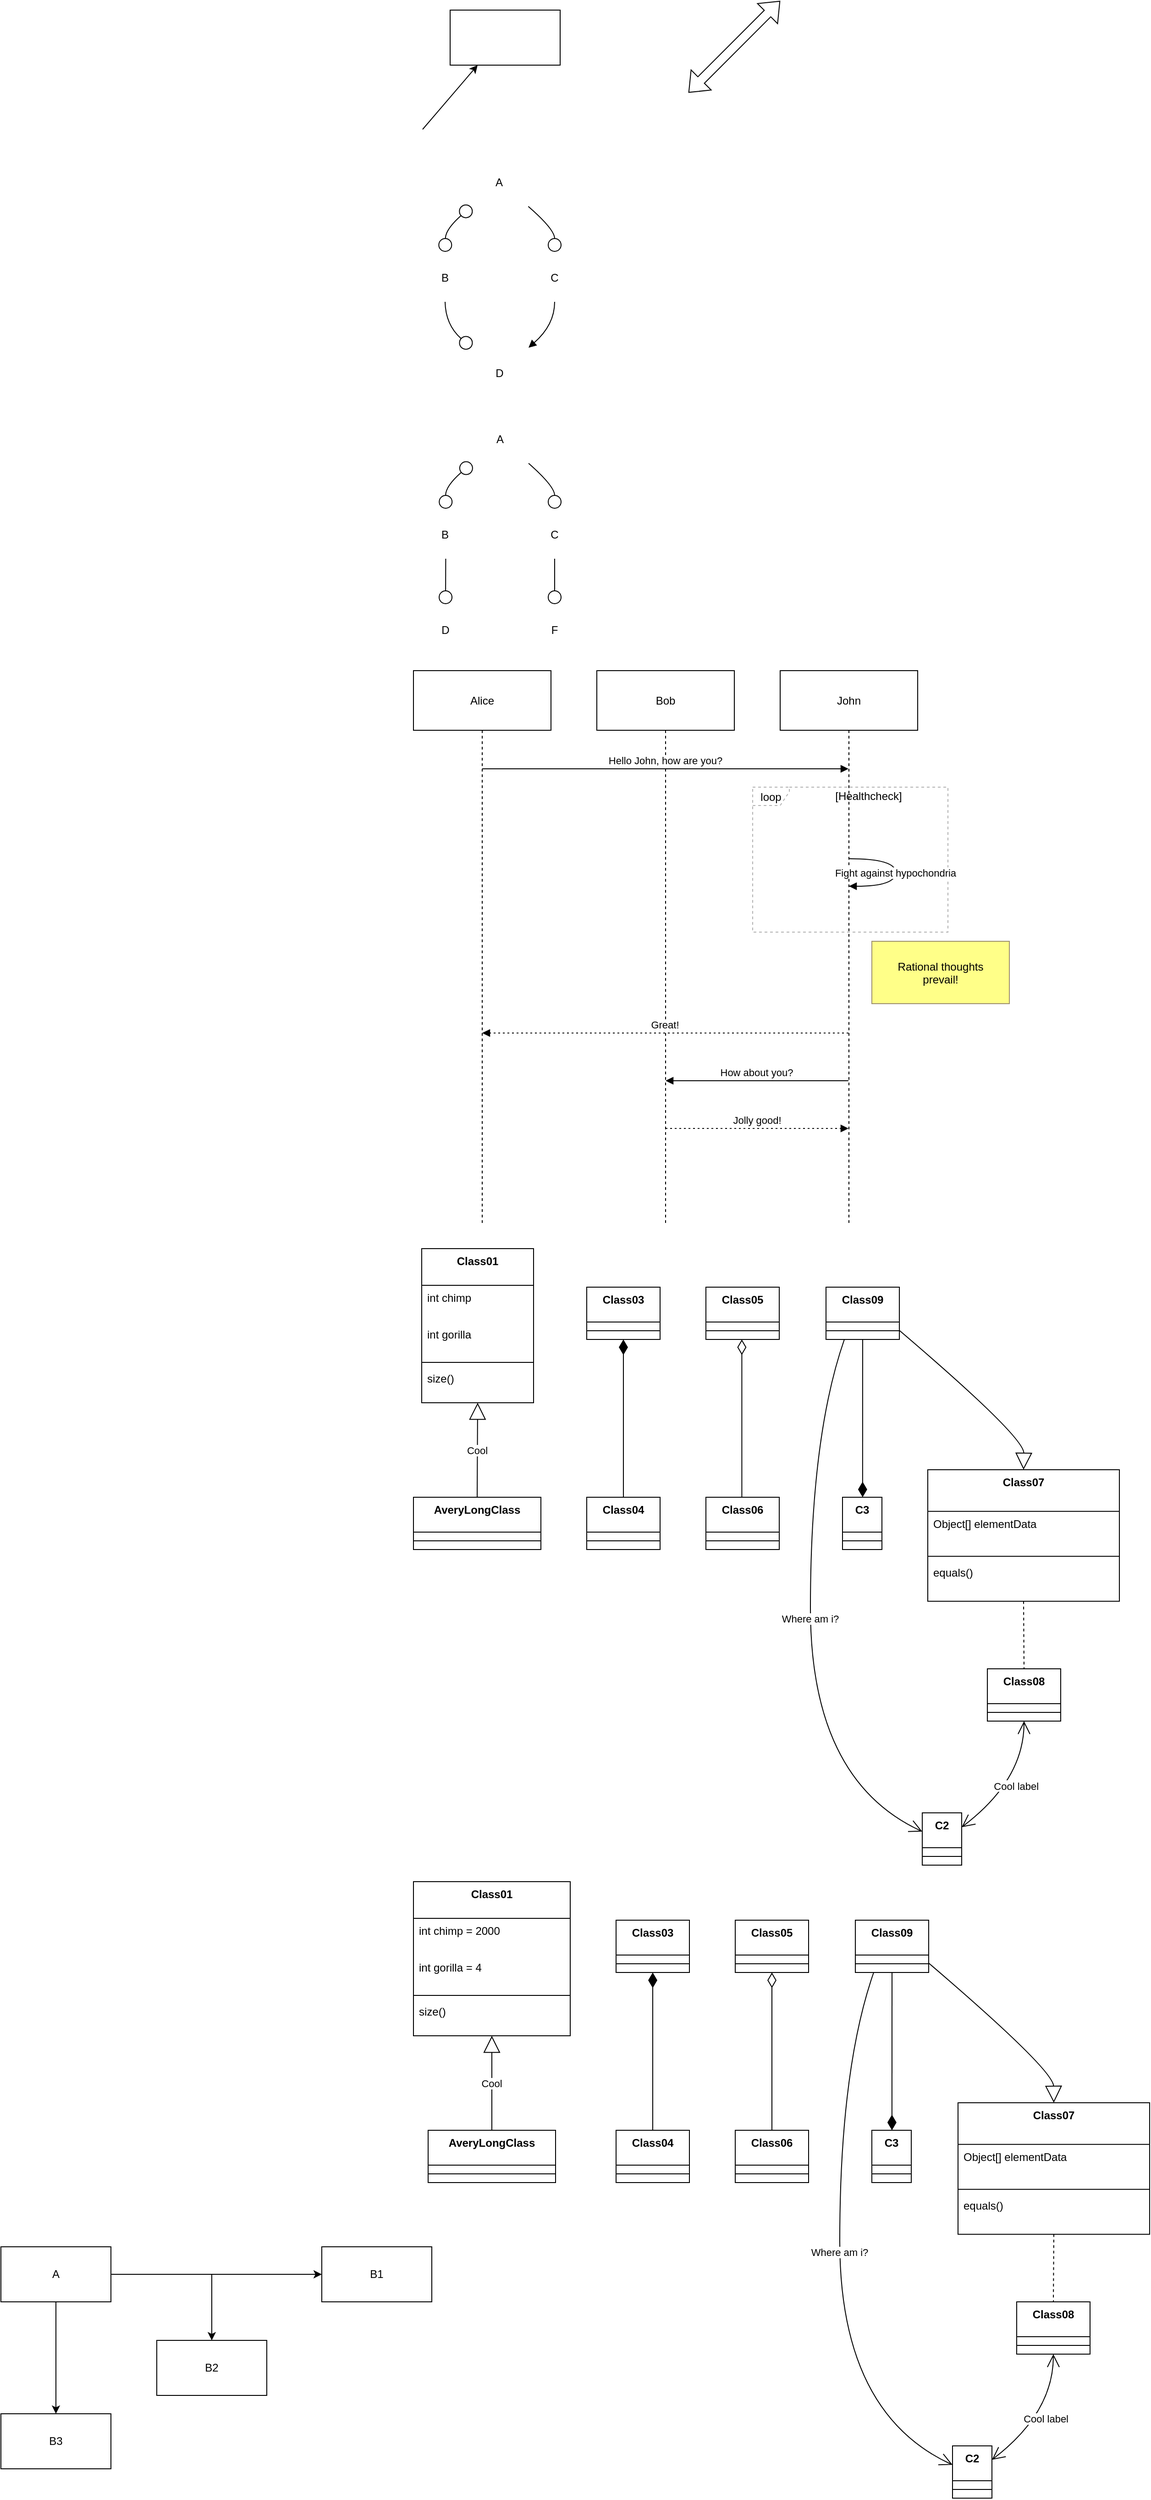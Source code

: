 <mxfile version="26.0.4">
  <diagram name="第 1 页" id="dHY5b7Ty0yDGmUUuFf5q">
    <mxGraphModel dx="4987" dy="868" grid="1" gridSize="10" guides="1" tooltips="1" connect="1" arrows="1" fold="1" page="1" pageScale="1" pageWidth="3300" pageHeight="4681" math="0" shadow="0">
      <root>
        <mxCell id="0" />
        <mxCell id="1" parent="0" />
        <mxCell id="WLTc_UQD7VtsALYuPV9x-1" value="" style="rounded=0;whiteSpace=wrap;html=1;" parent="1" vertex="1">
          <mxGeometry x="480" y="240" width="120" height="60" as="geometry" />
        </mxCell>
        <mxCell id="ln91nYR5th9yH8Ktew12-1" value="" style="endArrow=classic;html=1;rounded=0;" parent="1" edge="1">
          <mxGeometry width="50" height="50" relative="1" as="geometry">
            <mxPoint x="450" y="370" as="sourcePoint" />
            <mxPoint x="510" y="300" as="targetPoint" />
          </mxGeometry>
        </mxCell>
        <mxCell id="5B2oGrSbM7HnLt2rcVDh-1" value="" style="shape=flexArrow;endArrow=classic;startArrow=classic;html=1;rounded=0;" parent="1" edge="1">
          <mxGeometry width="100" height="100" relative="1" as="geometry">
            <mxPoint x="740" y="330" as="sourcePoint" />
            <mxPoint x="840" y="230" as="targetPoint" />
          </mxGeometry>
        </mxCell>
        <mxCell id="64R-AZKnd4sAA4arZ_RG-1" value="A" style="fillColor=none;strokeColor=none;" vertex="1" parent="1">
          <mxGeometry x="499" y="400" width="69" height="54" as="geometry" />
        </mxCell>
        <mxCell id="64R-AZKnd4sAA4arZ_RG-2" value="B" style="fillColor=none;strokeColor=none;" vertex="1" parent="1">
          <mxGeometry x="440" y="504" width="69" height="54" as="geometry" />
        </mxCell>
        <mxCell id="64R-AZKnd4sAA4arZ_RG-3" value="C" style="fillColor=none;strokeColor=none;" vertex="1" parent="1">
          <mxGeometry x="559" y="504" width="70" height="54" as="geometry" />
        </mxCell>
        <mxCell id="64R-AZKnd4sAA4arZ_RG-4" value="D" style="fillColor=none;strokeColor=none;" vertex="1" parent="1">
          <mxGeometry x="499" y="608" width="70" height="54" as="geometry" />
        </mxCell>
        <mxCell id="64R-AZKnd4sAA4arZ_RG-5" value="" style="curved=1;startArrow=circle;startFill=0;endArrow=circle;endFill=0;exitX=0.06;exitY=1;entryX=0.5;entryY=0;rounded=0;" edge="1" parent="1" source="64R-AZKnd4sAA4arZ_RG-1" target="64R-AZKnd4sAA4arZ_RG-2">
          <mxGeometry relative="1" as="geometry">
            <Array as="points">
              <mxPoint x="475" y="479" />
            </Array>
          </mxGeometry>
        </mxCell>
        <mxCell id="64R-AZKnd4sAA4arZ_RG-6" value="" style="curved=1;startArrow=none;endArrow=circle;endFill=0;exitX=0.96;exitY=1;entryX=0.5;entryY=0;rounded=0;" edge="1" parent="1" source="64R-AZKnd4sAA4arZ_RG-1" target="64R-AZKnd4sAA4arZ_RG-3">
          <mxGeometry relative="1" as="geometry">
            <Array as="points">
              <mxPoint x="594" y="479" />
            </Array>
          </mxGeometry>
        </mxCell>
        <mxCell id="64R-AZKnd4sAA4arZ_RG-7" value="" style="curved=1;startArrow=none;endArrow=circle;endFill=0;exitX=0.5;exitY=1;entryX=0.06;entryY=0;rounded=0;" edge="1" parent="1" source="64R-AZKnd4sAA4arZ_RG-2" target="64R-AZKnd4sAA4arZ_RG-4">
          <mxGeometry relative="1" as="geometry">
            <Array as="points">
              <mxPoint x="475" y="583" />
            </Array>
          </mxGeometry>
        </mxCell>
        <mxCell id="64R-AZKnd4sAA4arZ_RG-8" value="" style="curved=1;startArrow=none;endArrow=block;exitX=0.5;exitY=1;entryX=0.95;entryY=0;rounded=0;" edge="1" parent="1" source="64R-AZKnd4sAA4arZ_RG-3" target="64R-AZKnd4sAA4arZ_RG-4">
          <mxGeometry relative="1" as="geometry">
            <Array as="points">
              <mxPoint x="594" y="583" />
            </Array>
          </mxGeometry>
        </mxCell>
        <mxCell id="64R-AZKnd4sAA4arZ_RG-9" value="A" style="fillColor=none;strokeColor=none;" vertex="1" parent="1">
          <mxGeometry x="500" y="680" width="69" height="54" as="geometry" />
        </mxCell>
        <mxCell id="64R-AZKnd4sAA4arZ_RG-10" value="B" style="fillColor=none;strokeColor=none;" vertex="1" parent="1">
          <mxGeometry x="440" y="784" width="69" height="54" as="geometry" />
        </mxCell>
        <mxCell id="64R-AZKnd4sAA4arZ_RG-11" value="C" style="fillColor=none;strokeColor=none;" vertex="1" parent="1">
          <mxGeometry x="559" y="784" width="70" height="54" as="geometry" />
        </mxCell>
        <mxCell id="64R-AZKnd4sAA4arZ_RG-12" value="D" style="fillColor=none;strokeColor=none;" vertex="1" parent="1">
          <mxGeometry x="440" y="888" width="70" height="54" as="geometry" />
        </mxCell>
        <mxCell id="64R-AZKnd4sAA4arZ_RG-13" value="F" style="fillColor=none;strokeColor=none;" vertex="1" parent="1">
          <mxGeometry x="560" y="888" width="68" height="54" as="geometry" />
        </mxCell>
        <mxCell id="64R-AZKnd4sAA4arZ_RG-14" value="" style="curved=1;startArrow=circle;startFill=0;endArrow=circle;endFill=0;exitX=0.05;exitY=1;entryX=0.51;entryY=0;rounded=0;" edge="1" parent="1" source="64R-AZKnd4sAA4arZ_RG-9" target="64R-AZKnd4sAA4arZ_RG-10">
          <mxGeometry relative="1" as="geometry">
            <Array as="points">
              <mxPoint x="475" y="759" />
            </Array>
          </mxGeometry>
        </mxCell>
        <mxCell id="64R-AZKnd4sAA4arZ_RG-15" value="" style="curved=1;startArrow=none;endArrow=circle;endFill=0;exitX=0.95;exitY=1;entryX=0.5;entryY=0;rounded=0;" edge="1" parent="1" source="64R-AZKnd4sAA4arZ_RG-9" target="64R-AZKnd4sAA4arZ_RG-11">
          <mxGeometry relative="1" as="geometry">
            <Array as="points">
              <mxPoint x="594" y="759" />
            </Array>
          </mxGeometry>
        </mxCell>
        <mxCell id="64R-AZKnd4sAA4arZ_RG-16" value="" style="curved=1;startArrow=none;endArrow=circle;endFill=0;exitX=0.51;exitY=1;entryX=0.5;entryY=0;rounded=0;" edge="1" parent="1" source="64R-AZKnd4sAA4arZ_RG-10" target="64R-AZKnd4sAA4arZ_RG-12">
          <mxGeometry relative="1" as="geometry">
            <Array as="points" />
          </mxGeometry>
        </mxCell>
        <mxCell id="64R-AZKnd4sAA4arZ_RG-17" value="" style="curved=1;startArrow=none;endArrow=circle;endFill=0;exitX=0.5;exitY=1;entryX=0.5;entryY=0;rounded=0;" edge="1" parent="1" source="64R-AZKnd4sAA4arZ_RG-11" target="64R-AZKnd4sAA4arZ_RG-13">
          <mxGeometry relative="1" as="geometry">
            <Array as="points" />
          </mxGeometry>
        </mxCell>
        <object label="Alice" a="" b="" c="" id="64R-AZKnd4sAA4arZ_RG-18">
          <mxCell style="shape=umlLifeline;perimeter=lifelinePerimeter;whiteSpace=wrap;container=1;dropTarget=0;collapsible=0;recursiveResize=0;outlineConnect=0;portConstraint=eastwest;newEdgeStyle={&quot;edgeStyle&quot;:&quot;elbowEdgeStyle&quot;,&quot;elbow&quot;:&quot;vertical&quot;,&quot;curved&quot;:0,&quot;rounded&quot;:0};size=65;" vertex="1" parent="1">
            <mxGeometry x="440" y="960" width="150" height="604" as="geometry" />
          </mxCell>
        </object>
        <mxCell id="64R-AZKnd4sAA4arZ_RG-19" value="Bob" style="shape=umlLifeline;perimeter=lifelinePerimeter;whiteSpace=wrap;container=1;dropTarget=0;collapsible=0;recursiveResize=0;outlineConnect=0;portConstraint=eastwest;newEdgeStyle={&quot;edgeStyle&quot;:&quot;elbowEdgeStyle&quot;,&quot;elbow&quot;:&quot;vertical&quot;,&quot;curved&quot;:0,&quot;rounded&quot;:0};size=65;" vertex="1" parent="1">
          <mxGeometry x="640" y="960" width="150" height="604" as="geometry" />
        </mxCell>
        <mxCell id="64R-AZKnd4sAA4arZ_RG-20" value="John" style="shape=umlLifeline;perimeter=lifelinePerimeter;whiteSpace=wrap;container=1;dropTarget=0;collapsible=0;recursiveResize=0;outlineConnect=0;portConstraint=eastwest;newEdgeStyle={&quot;edgeStyle&quot;:&quot;elbowEdgeStyle&quot;,&quot;elbow&quot;:&quot;vertical&quot;,&quot;curved&quot;:0,&quot;rounded&quot;:0};size=65;" vertex="1" parent="1">
          <mxGeometry x="840" y="960" width="150" height="604" as="geometry" />
        </mxCell>
        <mxCell id="64R-AZKnd4sAA4arZ_RG-21" value="loop" style="shape=umlFrame;dashed=1;pointerEvents=0;dropTarget=0;strokeColor=#B3B3B3;height=20;width=40" vertex="1" parent="1">
          <mxGeometry x="810" y="1087" width="213" height="158" as="geometry" />
        </mxCell>
        <mxCell id="64R-AZKnd4sAA4arZ_RG-22" value="[Healthcheck]" style="text;strokeColor=none;fillColor=none;align=center;verticalAlign=middle;whiteSpace=wrap;" vertex="1" parent="64R-AZKnd4sAA4arZ_RG-21">
          <mxGeometry x="40" width="173" height="20" as="geometry" />
        </mxCell>
        <mxCell id="64R-AZKnd4sAA4arZ_RG-23" value="Hello John, how are you?" style="verticalAlign=bottom;edgeStyle=elbowEdgeStyle;elbow=vertical;curved=0;rounded=0;endArrow=block;" edge="1" parent="1" source="64R-AZKnd4sAA4arZ_RG-18" target="64R-AZKnd4sAA4arZ_RG-20">
          <mxGeometry relative="1" as="geometry">
            <Array as="points">
              <mxPoint x="724" y="1067" />
            </Array>
          </mxGeometry>
        </mxCell>
        <mxCell id="64R-AZKnd4sAA4arZ_RG-24" value="Fight against hypochondria" style="curved=1;endArrow=block;rounded=0;" edge="1" parent="1" source="64R-AZKnd4sAA4arZ_RG-20" target="64R-AZKnd4sAA4arZ_RG-20">
          <mxGeometry relative="1" as="geometry">
            <Array as="points">
              <mxPoint x="966" y="1165" />
              <mxPoint x="966" y="1195" />
            </Array>
          </mxGeometry>
        </mxCell>
        <mxCell id="64R-AZKnd4sAA4arZ_RG-25" value="Great!" style="verticalAlign=bottom;edgeStyle=elbowEdgeStyle;elbow=vertical;curved=0;rounded=0;dashed=1;dashPattern=2 3;endArrow=block;" edge="1" parent="1" source="64R-AZKnd4sAA4arZ_RG-20" target="64R-AZKnd4sAA4arZ_RG-18">
          <mxGeometry relative="1" as="geometry">
            <Array as="points">
              <mxPoint x="727" y="1355" />
            </Array>
          </mxGeometry>
        </mxCell>
        <mxCell id="64R-AZKnd4sAA4arZ_RG-26" value="How about you?" style="verticalAlign=bottom;edgeStyle=elbowEdgeStyle;elbow=vertical;curved=0;rounded=0;endArrow=block;" edge="1" parent="1" source="64R-AZKnd4sAA4arZ_RG-20" target="64R-AZKnd4sAA4arZ_RG-19">
          <mxGeometry relative="1" as="geometry">
            <Array as="points">
              <mxPoint x="827" y="1407" />
            </Array>
          </mxGeometry>
        </mxCell>
        <mxCell id="64R-AZKnd4sAA4arZ_RG-27" value="Jolly good!" style="verticalAlign=bottom;edgeStyle=elbowEdgeStyle;elbow=vertical;curved=0;rounded=0;dashed=1;dashPattern=2 3;endArrow=block;" edge="1" parent="1" source="64R-AZKnd4sAA4arZ_RG-19" target="64R-AZKnd4sAA4arZ_RG-20">
          <mxGeometry relative="1" as="geometry">
            <Array as="points">
              <mxPoint x="824" y="1459" />
            </Array>
          </mxGeometry>
        </mxCell>
        <mxCell id="64R-AZKnd4sAA4arZ_RG-28" value="Rational thoughts &#xa;prevail!" style="fillColor=#ffff88;strokeColor=#9E916F;" vertex="1" parent="1">
          <mxGeometry x="940" y="1255" width="150" height="68" as="geometry" />
        </mxCell>
        <mxCell id="64R-AZKnd4sAA4arZ_RG-29" value="Class01" style="swimlane;fontStyle=1;align=center;verticalAlign=top;childLayout=stackLayout;horizontal=1;startSize=40;horizontalStack=0;resizeParent=1;resizeParentMax=0;resizeLast=0;collapsible=0;marginBottom=0;" vertex="1" parent="1">
          <mxGeometry x="449" y="1590" width="122" height="168" as="geometry" />
        </mxCell>
        <mxCell id="64R-AZKnd4sAA4arZ_RG-30" value="int chimp" style="text;strokeColor=none;fillColor=none;align=left;verticalAlign=top;spacingLeft=4;spacingRight=4;overflow=hidden;rotatable=0;points=[[0,0.5],[1,0.5]];portConstraint=eastwest;" vertex="1" parent="64R-AZKnd4sAA4arZ_RG-29">
          <mxGeometry y="40" width="122" height="40" as="geometry" />
        </mxCell>
        <mxCell id="64R-AZKnd4sAA4arZ_RG-31" value="int gorilla" style="text;strokeColor=none;fillColor=none;align=left;verticalAlign=top;spacingLeft=4;spacingRight=4;overflow=hidden;rotatable=0;points=[[0,0.5],[1,0.5]];portConstraint=eastwest;" vertex="1" parent="64R-AZKnd4sAA4arZ_RG-29">
          <mxGeometry y="80" width="122" height="40" as="geometry" />
        </mxCell>
        <mxCell id="64R-AZKnd4sAA4arZ_RG-32" style="line;strokeWidth=1;fillColor=none;align=left;verticalAlign=middle;spacingTop=-1;spacingLeft=3;spacingRight=3;rotatable=0;labelPosition=right;points=[];portConstraint=eastwest;strokeColor=inherit;" vertex="1" parent="64R-AZKnd4sAA4arZ_RG-29">
          <mxGeometry y="120" width="122" height="8" as="geometry" />
        </mxCell>
        <mxCell id="64R-AZKnd4sAA4arZ_RG-33" value="size()" style="text;strokeColor=none;fillColor=none;align=left;verticalAlign=top;spacingLeft=4;spacingRight=4;overflow=hidden;rotatable=0;points=[[0,0.5],[1,0.5]];portConstraint=eastwest;" vertex="1" parent="64R-AZKnd4sAA4arZ_RG-29">
          <mxGeometry y="128" width="122" height="40" as="geometry" />
        </mxCell>
        <mxCell id="64R-AZKnd4sAA4arZ_RG-34" value="AveryLongClass" style="swimlane;fontStyle=1;align=center;verticalAlign=top;childLayout=stackLayout;horizontal=1;startSize=38;horizontalStack=0;resizeParent=1;resizeParentMax=0;resizeLast=0;collapsible=0;marginBottom=0;" vertex="1" parent="1">
          <mxGeometry x="440" y="1861" width="139" height="57" as="geometry" />
        </mxCell>
        <mxCell id="64R-AZKnd4sAA4arZ_RG-35" style="line;strokeWidth=1;fillColor=none;align=left;verticalAlign=middle;spacingTop=-1;spacingLeft=3;spacingRight=3;rotatable=0;labelPosition=right;points=[];portConstraint=eastwest;strokeColor=inherit;" vertex="1" parent="64R-AZKnd4sAA4arZ_RG-34">
          <mxGeometry y="38" width="139" height="19" as="geometry" />
        </mxCell>
        <mxCell id="64R-AZKnd4sAA4arZ_RG-36" value="Class03" style="swimlane;fontStyle=1;align=center;verticalAlign=top;childLayout=stackLayout;horizontal=1;startSize=38;horizontalStack=0;resizeParent=1;resizeParentMax=0;resizeLast=0;collapsible=0;marginBottom=0;" vertex="1" parent="1">
          <mxGeometry x="629" y="1632" width="80" height="57" as="geometry" />
        </mxCell>
        <mxCell id="64R-AZKnd4sAA4arZ_RG-37" style="line;strokeWidth=1;fillColor=none;align=left;verticalAlign=middle;spacingTop=-1;spacingLeft=3;spacingRight=3;rotatable=0;labelPosition=right;points=[];portConstraint=eastwest;strokeColor=inherit;" vertex="1" parent="64R-AZKnd4sAA4arZ_RG-36">
          <mxGeometry y="38" width="80" height="19" as="geometry" />
        </mxCell>
        <mxCell id="64R-AZKnd4sAA4arZ_RG-38" value="Class04" style="swimlane;fontStyle=1;align=center;verticalAlign=top;childLayout=stackLayout;horizontal=1;startSize=38;horizontalStack=0;resizeParent=1;resizeParentMax=0;resizeLast=0;collapsible=0;marginBottom=0;" vertex="1" parent="1">
          <mxGeometry x="629" y="1861" width="80" height="57" as="geometry" />
        </mxCell>
        <mxCell id="64R-AZKnd4sAA4arZ_RG-39" style="line;strokeWidth=1;fillColor=none;align=left;verticalAlign=middle;spacingTop=-1;spacingLeft=3;spacingRight=3;rotatable=0;labelPosition=right;points=[];portConstraint=eastwest;strokeColor=inherit;" vertex="1" parent="64R-AZKnd4sAA4arZ_RG-38">
          <mxGeometry y="38" width="80" height="19" as="geometry" />
        </mxCell>
        <mxCell id="64R-AZKnd4sAA4arZ_RG-40" value="Class05" style="swimlane;fontStyle=1;align=center;verticalAlign=top;childLayout=stackLayout;horizontal=1;startSize=38;horizontalStack=0;resizeParent=1;resizeParentMax=0;resizeLast=0;collapsible=0;marginBottom=0;" vertex="1" parent="1">
          <mxGeometry x="759" y="1632" width="80" height="57" as="geometry" />
        </mxCell>
        <mxCell id="64R-AZKnd4sAA4arZ_RG-41" style="line;strokeWidth=1;fillColor=none;align=left;verticalAlign=middle;spacingTop=-1;spacingLeft=3;spacingRight=3;rotatable=0;labelPosition=right;points=[];portConstraint=eastwest;strokeColor=inherit;" vertex="1" parent="64R-AZKnd4sAA4arZ_RG-40">
          <mxGeometry y="38" width="80" height="19" as="geometry" />
        </mxCell>
        <mxCell id="64R-AZKnd4sAA4arZ_RG-42" value="Class06" style="swimlane;fontStyle=1;align=center;verticalAlign=top;childLayout=stackLayout;horizontal=1;startSize=38;horizontalStack=0;resizeParent=1;resizeParentMax=0;resizeLast=0;collapsible=0;marginBottom=0;" vertex="1" parent="1">
          <mxGeometry x="759" y="1861" width="80" height="57" as="geometry" />
        </mxCell>
        <mxCell id="64R-AZKnd4sAA4arZ_RG-43" style="line;strokeWidth=1;fillColor=none;align=left;verticalAlign=middle;spacingTop=-1;spacingLeft=3;spacingRight=3;rotatable=0;labelPosition=right;points=[];portConstraint=eastwest;strokeColor=inherit;" vertex="1" parent="64R-AZKnd4sAA4arZ_RG-42">
          <mxGeometry y="38" width="80" height="19" as="geometry" />
        </mxCell>
        <mxCell id="64R-AZKnd4sAA4arZ_RG-44" value="Class07" style="swimlane;fontStyle=1;align=center;verticalAlign=top;childLayout=stackLayout;horizontal=1;startSize=45.333;horizontalStack=0;resizeParent=1;resizeParentMax=0;resizeLast=0;collapsible=0;marginBottom=0;" vertex="1" parent="1">
          <mxGeometry x="1001" y="1831" width="209" height="143.333" as="geometry" />
        </mxCell>
        <mxCell id="64R-AZKnd4sAA4arZ_RG-45" value="Object[] elementData" style="text;strokeColor=none;fillColor=none;align=left;verticalAlign=top;spacingLeft=4;spacingRight=4;overflow=hidden;rotatable=0;points=[[0,0.5],[1,0.5]];portConstraint=eastwest;" vertex="1" parent="64R-AZKnd4sAA4arZ_RG-44">
          <mxGeometry y="45.333" width="209" height="45" as="geometry" />
        </mxCell>
        <mxCell id="64R-AZKnd4sAA4arZ_RG-46" style="line;strokeWidth=1;fillColor=none;align=left;verticalAlign=middle;spacingTop=-1;spacingLeft=3;spacingRight=3;rotatable=0;labelPosition=right;points=[];portConstraint=eastwest;strokeColor=inherit;" vertex="1" parent="64R-AZKnd4sAA4arZ_RG-44">
          <mxGeometry y="90.333" width="209" height="8" as="geometry" />
        </mxCell>
        <mxCell id="64R-AZKnd4sAA4arZ_RG-47" value="equals()" style="text;strokeColor=none;fillColor=none;align=left;verticalAlign=top;spacingLeft=4;spacingRight=4;overflow=hidden;rotatable=0;points=[[0,0.5],[1,0.5]];portConstraint=eastwest;" vertex="1" parent="64R-AZKnd4sAA4arZ_RG-44">
          <mxGeometry y="98.333" width="209" height="45" as="geometry" />
        </mxCell>
        <mxCell id="64R-AZKnd4sAA4arZ_RG-48" value="Class08" style="swimlane;fontStyle=1;align=center;verticalAlign=top;childLayout=stackLayout;horizontal=1;startSize=38;horizontalStack=0;resizeParent=1;resizeParentMax=0;resizeLast=0;collapsible=0;marginBottom=0;" vertex="1" parent="1">
          <mxGeometry x="1066" y="2048" width="80" height="57" as="geometry" />
        </mxCell>
        <mxCell id="64R-AZKnd4sAA4arZ_RG-49" style="line;strokeWidth=1;fillColor=none;align=left;verticalAlign=middle;spacingTop=-1;spacingLeft=3;spacingRight=3;rotatable=0;labelPosition=right;points=[];portConstraint=eastwest;strokeColor=inherit;" vertex="1" parent="64R-AZKnd4sAA4arZ_RG-48">
          <mxGeometry y="38" width="80" height="19" as="geometry" />
        </mxCell>
        <mxCell id="64R-AZKnd4sAA4arZ_RG-50" value="Class09" style="swimlane;fontStyle=1;align=center;verticalAlign=top;childLayout=stackLayout;horizontal=1;startSize=38;horizontalStack=0;resizeParent=1;resizeParentMax=0;resizeLast=0;collapsible=0;marginBottom=0;" vertex="1" parent="1">
          <mxGeometry x="890" y="1632" width="80" height="57" as="geometry" />
        </mxCell>
        <mxCell id="64R-AZKnd4sAA4arZ_RG-51" style="line;strokeWidth=1;fillColor=none;align=left;verticalAlign=middle;spacingTop=-1;spacingLeft=3;spacingRight=3;rotatable=0;labelPosition=right;points=[];portConstraint=eastwest;strokeColor=inherit;" vertex="1" parent="64R-AZKnd4sAA4arZ_RG-50">
          <mxGeometry y="38" width="80" height="19" as="geometry" />
        </mxCell>
        <mxCell id="64R-AZKnd4sAA4arZ_RG-52" value="C2" style="swimlane;fontStyle=1;align=center;verticalAlign=top;childLayout=stackLayout;horizontal=1;startSize=38;horizontalStack=0;resizeParent=1;resizeParentMax=0;resizeLast=0;collapsible=0;marginBottom=0;" vertex="1" parent="1">
          <mxGeometry x="995" y="2205" width="43" height="57" as="geometry" />
        </mxCell>
        <mxCell id="64R-AZKnd4sAA4arZ_RG-53" style="line;strokeWidth=1;fillColor=none;align=left;verticalAlign=middle;spacingTop=-1;spacingLeft=3;spacingRight=3;rotatable=0;labelPosition=right;points=[];portConstraint=eastwest;strokeColor=inherit;" vertex="1" parent="64R-AZKnd4sAA4arZ_RG-52">
          <mxGeometry y="38" width="43" height="19" as="geometry" />
        </mxCell>
        <mxCell id="64R-AZKnd4sAA4arZ_RG-54" value="C3" style="swimlane;fontStyle=1;align=center;verticalAlign=top;childLayout=stackLayout;horizontal=1;startSize=38;horizontalStack=0;resizeParent=1;resizeParentMax=0;resizeLast=0;collapsible=0;marginBottom=0;" vertex="1" parent="1">
          <mxGeometry x="908" y="1861" width="43" height="57" as="geometry" />
        </mxCell>
        <mxCell id="64R-AZKnd4sAA4arZ_RG-55" style="line;strokeWidth=1;fillColor=none;align=left;verticalAlign=middle;spacingTop=-1;spacingLeft=3;spacingRight=3;rotatable=0;labelPosition=right;points=[];portConstraint=eastwest;strokeColor=inherit;" vertex="1" parent="64R-AZKnd4sAA4arZ_RG-54">
          <mxGeometry y="38" width="43" height="19" as="geometry" />
        </mxCell>
        <mxCell id="64R-AZKnd4sAA4arZ_RG-56" value="Cool" style="curved=1;startArrow=block;startSize=16;startFill=0;endArrow=none;exitX=0.5;exitY=1;entryX=0.5;entryY=0;rounded=0;" edge="1" parent="1" source="64R-AZKnd4sAA4arZ_RG-29" target="64R-AZKnd4sAA4arZ_RG-34">
          <mxGeometry relative="1" as="geometry">
            <Array as="points" />
          </mxGeometry>
        </mxCell>
        <mxCell id="64R-AZKnd4sAA4arZ_RG-57" value="" style="curved=1;startArrow=diamondThin;startSize=14;startFill=1;endArrow=none;exitX=0.5;exitY=1;entryX=0.5;entryY=0;rounded=0;" edge="1" parent="1" source="64R-AZKnd4sAA4arZ_RG-36" target="64R-AZKnd4sAA4arZ_RG-38">
          <mxGeometry relative="1" as="geometry">
            <Array as="points" />
          </mxGeometry>
        </mxCell>
        <mxCell id="64R-AZKnd4sAA4arZ_RG-58" value="" style="curved=1;startArrow=diamondThin;startSize=14;startFill=0;endArrow=none;exitX=0.49;exitY=1;entryX=0.49;entryY=0;rounded=0;" edge="1" parent="1" source="64R-AZKnd4sAA4arZ_RG-40" target="64R-AZKnd4sAA4arZ_RG-42">
          <mxGeometry relative="1" as="geometry">
            <Array as="points" />
          </mxGeometry>
        </mxCell>
        <mxCell id="64R-AZKnd4sAA4arZ_RG-59" value="" style="curved=1;dashed=1;startArrow=none;endArrow=none;exitX=0.5;exitY=1;entryX=0.5;entryY=0;rounded=0;" edge="1" parent="1" source="64R-AZKnd4sAA4arZ_RG-44" target="64R-AZKnd4sAA4arZ_RG-48">
          <mxGeometry relative="1" as="geometry">
            <Array as="points" />
          </mxGeometry>
        </mxCell>
        <mxCell id="64R-AZKnd4sAA4arZ_RG-60" value="Where am i?" style="curved=1;startArrow=none;endArrow=open;endSize=12;exitX=0.25;exitY=1;entryX=0.01;entryY=0.36;rounded=0;" edge="1" parent="1" source="64R-AZKnd4sAA4arZ_RG-50" target="64R-AZKnd4sAA4arZ_RG-52">
          <mxGeometry relative="1" as="geometry">
            <Array as="points">
              <mxPoint x="873" y="1795" />
              <mxPoint x="873" y="2169" />
            </Array>
          </mxGeometry>
        </mxCell>
        <mxCell id="64R-AZKnd4sAA4arZ_RG-61" value="" style="curved=1;startArrow=none;endArrow=diamondThin;endSize=14;endFill=1;exitX=0.5;exitY=1;entryX=0.51;entryY=0;rounded=0;" edge="1" parent="1" source="64R-AZKnd4sAA4arZ_RG-50" target="64R-AZKnd4sAA4arZ_RG-54">
          <mxGeometry relative="1" as="geometry">
            <Array as="points" />
          </mxGeometry>
        </mxCell>
        <mxCell id="64R-AZKnd4sAA4arZ_RG-62" value="" style="curved=1;startArrow=none;endArrow=block;endSize=16;endFill=0;exitX=0.99;exitY=0.82;entryX=0.5;entryY=0;rounded=0;" edge="1" parent="1" source="64R-AZKnd4sAA4arZ_RG-50" target="64R-AZKnd4sAA4arZ_RG-44">
          <mxGeometry relative="1" as="geometry">
            <Array as="points">
              <mxPoint x="1106" y="1795" />
            </Array>
          </mxGeometry>
        </mxCell>
        <mxCell id="64R-AZKnd4sAA4arZ_RG-63" value="Cool label" style="curved=1;startArrow=open;startSize=12;endArrow=open;endSize=12;exitX=0.5;exitY=1;entryX=1.01;entryY=0.27;rounded=0;" edge="1" parent="1" source="64R-AZKnd4sAA4arZ_RG-48" target="64R-AZKnd4sAA4arZ_RG-52">
          <mxGeometry relative="1" as="geometry">
            <Array as="points">
              <mxPoint x="1106" y="2169" />
            </Array>
          </mxGeometry>
        </mxCell>
        <mxCell id="64R-AZKnd4sAA4arZ_RG-64" value="Class01" style="swimlane;fontStyle=1;align=center;verticalAlign=top;childLayout=stackLayout;horizontal=1;startSize=40;horizontalStack=0;resizeParent=1;resizeParentMax=0;resizeLast=0;collapsible=0;marginBottom=0;" vertex="1" parent="1">
          <mxGeometry x="440" y="2280" width="171" height="168" as="geometry" />
        </mxCell>
        <mxCell id="64R-AZKnd4sAA4arZ_RG-65" value="int chimp = 2000" style="text;strokeColor=none;fillColor=none;align=left;verticalAlign=top;spacingLeft=4;spacingRight=4;overflow=hidden;rotatable=0;points=[[0,0.5],[1,0.5]];portConstraint=eastwest;" vertex="1" parent="64R-AZKnd4sAA4arZ_RG-64">
          <mxGeometry y="40" width="171" height="40" as="geometry" />
        </mxCell>
        <mxCell id="64R-AZKnd4sAA4arZ_RG-66" value="int gorilla = 4" style="text;strokeColor=none;fillColor=none;align=left;verticalAlign=top;spacingLeft=4;spacingRight=4;overflow=hidden;rotatable=0;points=[[0,0.5],[1,0.5]];portConstraint=eastwest;" vertex="1" parent="64R-AZKnd4sAA4arZ_RG-64">
          <mxGeometry y="80" width="171" height="40" as="geometry" />
        </mxCell>
        <mxCell id="64R-AZKnd4sAA4arZ_RG-67" style="line;strokeWidth=1;fillColor=none;align=left;verticalAlign=middle;spacingTop=-1;spacingLeft=3;spacingRight=3;rotatable=0;labelPosition=right;points=[];portConstraint=eastwest;strokeColor=inherit;" vertex="1" parent="64R-AZKnd4sAA4arZ_RG-64">
          <mxGeometry y="120" width="171" height="8" as="geometry" />
        </mxCell>
        <mxCell id="64R-AZKnd4sAA4arZ_RG-68" value="size()" style="text;strokeColor=none;fillColor=none;align=left;verticalAlign=top;spacingLeft=4;spacingRight=4;overflow=hidden;rotatable=0;points=[[0,0.5],[1,0.5]];portConstraint=eastwest;" vertex="1" parent="64R-AZKnd4sAA4arZ_RG-64">
          <mxGeometry y="128" width="171" height="40" as="geometry" />
        </mxCell>
        <mxCell id="64R-AZKnd4sAA4arZ_RG-69" value="AveryLongClass" style="swimlane;fontStyle=1;align=center;verticalAlign=top;childLayout=stackLayout;horizontal=1;startSize=38;horizontalStack=0;resizeParent=1;resizeParentMax=0;resizeLast=0;collapsible=0;marginBottom=0;" vertex="1" parent="1">
          <mxGeometry x="456" y="2551" width="139" height="57" as="geometry" />
        </mxCell>
        <mxCell id="64R-AZKnd4sAA4arZ_RG-70" style="line;strokeWidth=1;fillColor=none;align=left;verticalAlign=middle;spacingTop=-1;spacingLeft=3;spacingRight=3;rotatable=0;labelPosition=right;points=[];portConstraint=eastwest;strokeColor=inherit;" vertex="1" parent="64R-AZKnd4sAA4arZ_RG-69">
          <mxGeometry y="38" width="139" height="19" as="geometry" />
        </mxCell>
        <mxCell id="64R-AZKnd4sAA4arZ_RG-71" value="Class03" style="swimlane;fontStyle=1;align=center;verticalAlign=top;childLayout=stackLayout;horizontal=1;startSize=38;horizontalStack=0;resizeParent=1;resizeParentMax=0;resizeLast=0;collapsible=0;marginBottom=0;" vertex="1" parent="1">
          <mxGeometry x="661" y="2322" width="80" height="57" as="geometry" />
        </mxCell>
        <mxCell id="64R-AZKnd4sAA4arZ_RG-72" style="line;strokeWidth=1;fillColor=none;align=left;verticalAlign=middle;spacingTop=-1;spacingLeft=3;spacingRight=3;rotatable=0;labelPosition=right;points=[];portConstraint=eastwest;strokeColor=inherit;" vertex="1" parent="64R-AZKnd4sAA4arZ_RG-71">
          <mxGeometry y="38" width="80" height="19" as="geometry" />
        </mxCell>
        <mxCell id="64R-AZKnd4sAA4arZ_RG-73" value="Class04" style="swimlane;fontStyle=1;align=center;verticalAlign=top;childLayout=stackLayout;horizontal=1;startSize=38;horizontalStack=0;resizeParent=1;resizeParentMax=0;resizeLast=0;collapsible=0;marginBottom=0;" vertex="1" parent="1">
          <mxGeometry x="661" y="2551" width="80" height="57" as="geometry" />
        </mxCell>
        <mxCell id="64R-AZKnd4sAA4arZ_RG-74" style="line;strokeWidth=1;fillColor=none;align=left;verticalAlign=middle;spacingTop=-1;spacingLeft=3;spacingRight=3;rotatable=0;labelPosition=right;points=[];portConstraint=eastwest;strokeColor=inherit;" vertex="1" parent="64R-AZKnd4sAA4arZ_RG-73">
          <mxGeometry y="38" width="80" height="19" as="geometry" />
        </mxCell>
        <mxCell id="64R-AZKnd4sAA4arZ_RG-75" value="Class05" style="swimlane;fontStyle=1;align=center;verticalAlign=top;childLayout=stackLayout;horizontal=1;startSize=38;horizontalStack=0;resizeParent=1;resizeParentMax=0;resizeLast=0;collapsible=0;marginBottom=0;" vertex="1" parent="1">
          <mxGeometry x="791" y="2322" width="80" height="57" as="geometry" />
        </mxCell>
        <mxCell id="64R-AZKnd4sAA4arZ_RG-76" style="line;strokeWidth=1;fillColor=none;align=left;verticalAlign=middle;spacingTop=-1;spacingLeft=3;spacingRight=3;rotatable=0;labelPosition=right;points=[];portConstraint=eastwest;strokeColor=inherit;" vertex="1" parent="64R-AZKnd4sAA4arZ_RG-75">
          <mxGeometry y="38" width="80" height="19" as="geometry" />
        </mxCell>
        <mxCell id="64R-AZKnd4sAA4arZ_RG-77" value="Class06" style="swimlane;fontStyle=1;align=center;verticalAlign=top;childLayout=stackLayout;horizontal=1;startSize=38;horizontalStack=0;resizeParent=1;resizeParentMax=0;resizeLast=0;collapsible=0;marginBottom=0;" vertex="1" parent="1">
          <mxGeometry x="791" y="2551" width="80" height="57" as="geometry" />
        </mxCell>
        <mxCell id="64R-AZKnd4sAA4arZ_RG-78" style="line;strokeWidth=1;fillColor=none;align=left;verticalAlign=middle;spacingTop=-1;spacingLeft=3;spacingRight=3;rotatable=0;labelPosition=right;points=[];portConstraint=eastwest;strokeColor=inherit;" vertex="1" parent="64R-AZKnd4sAA4arZ_RG-77">
          <mxGeometry y="38" width="80" height="19" as="geometry" />
        </mxCell>
        <mxCell id="64R-AZKnd4sAA4arZ_RG-79" value="Class07" style="swimlane;fontStyle=1;align=center;verticalAlign=top;childLayout=stackLayout;horizontal=1;startSize=45.333;horizontalStack=0;resizeParent=1;resizeParentMax=0;resizeLast=0;collapsible=0;marginBottom=0;" vertex="1" parent="1">
          <mxGeometry x="1034" y="2521" width="209" height="143.333" as="geometry" />
        </mxCell>
        <mxCell id="64R-AZKnd4sAA4arZ_RG-80" value="Object[] elementData" style="text;strokeColor=none;fillColor=none;align=left;verticalAlign=top;spacingLeft=4;spacingRight=4;overflow=hidden;rotatable=0;points=[[0,0.5],[1,0.5]];portConstraint=eastwest;" vertex="1" parent="64R-AZKnd4sAA4arZ_RG-79">
          <mxGeometry y="45.333" width="209" height="45" as="geometry" />
        </mxCell>
        <mxCell id="64R-AZKnd4sAA4arZ_RG-81" style="line;strokeWidth=1;fillColor=none;align=left;verticalAlign=middle;spacingTop=-1;spacingLeft=3;spacingRight=3;rotatable=0;labelPosition=right;points=[];portConstraint=eastwest;strokeColor=inherit;" vertex="1" parent="64R-AZKnd4sAA4arZ_RG-79">
          <mxGeometry y="90.333" width="209" height="8" as="geometry" />
        </mxCell>
        <mxCell id="64R-AZKnd4sAA4arZ_RG-82" value="equals()" style="text;strokeColor=none;fillColor=none;align=left;verticalAlign=top;spacingLeft=4;spacingRight=4;overflow=hidden;rotatable=0;points=[[0,0.5],[1,0.5]];portConstraint=eastwest;" vertex="1" parent="64R-AZKnd4sAA4arZ_RG-79">
          <mxGeometry y="98.333" width="209" height="45" as="geometry" />
        </mxCell>
        <mxCell id="64R-AZKnd4sAA4arZ_RG-83" value="Class08" style="swimlane;fontStyle=1;align=center;verticalAlign=top;childLayout=stackLayout;horizontal=1;startSize=38;horizontalStack=0;resizeParent=1;resizeParentMax=0;resizeLast=0;collapsible=0;marginBottom=0;" vertex="1" parent="1">
          <mxGeometry x="1098" y="2738" width="80" height="57" as="geometry" />
        </mxCell>
        <mxCell id="64R-AZKnd4sAA4arZ_RG-84" style="line;strokeWidth=1;fillColor=none;align=left;verticalAlign=middle;spacingTop=-1;spacingLeft=3;spacingRight=3;rotatable=0;labelPosition=right;points=[];portConstraint=eastwest;strokeColor=inherit;" vertex="1" parent="64R-AZKnd4sAA4arZ_RG-83">
          <mxGeometry y="38" width="80" height="19" as="geometry" />
        </mxCell>
        <mxCell id="64R-AZKnd4sAA4arZ_RG-85" value="Class09" style="swimlane;fontStyle=1;align=center;verticalAlign=top;childLayout=stackLayout;horizontal=1;startSize=38;horizontalStack=0;resizeParent=1;resizeParentMax=0;resizeLast=0;collapsible=0;marginBottom=0;" vertex="1" parent="1">
          <mxGeometry x="922" y="2322" width="80" height="57" as="geometry" />
        </mxCell>
        <mxCell id="64R-AZKnd4sAA4arZ_RG-86" style="line;strokeWidth=1;fillColor=none;align=left;verticalAlign=middle;spacingTop=-1;spacingLeft=3;spacingRight=3;rotatable=0;labelPosition=right;points=[];portConstraint=eastwest;strokeColor=inherit;" vertex="1" parent="64R-AZKnd4sAA4arZ_RG-85">
          <mxGeometry y="38" width="80" height="19" as="geometry" />
        </mxCell>
        <mxCell id="64R-AZKnd4sAA4arZ_RG-87" value="C2" style="swimlane;fontStyle=1;align=center;verticalAlign=top;childLayout=stackLayout;horizontal=1;startSize=38;horizontalStack=0;resizeParent=1;resizeParentMax=0;resizeLast=0;collapsible=0;marginBottom=0;" vertex="1" parent="1">
          <mxGeometry x="1028" y="2895" width="43" height="57" as="geometry" />
        </mxCell>
        <mxCell id="64R-AZKnd4sAA4arZ_RG-88" style="line;strokeWidth=1;fillColor=none;align=left;verticalAlign=middle;spacingTop=-1;spacingLeft=3;spacingRight=3;rotatable=0;labelPosition=right;points=[];portConstraint=eastwest;strokeColor=inherit;" vertex="1" parent="64R-AZKnd4sAA4arZ_RG-87">
          <mxGeometry y="38" width="43" height="19" as="geometry" />
        </mxCell>
        <mxCell id="64R-AZKnd4sAA4arZ_RG-89" value="C3" style="swimlane;fontStyle=1;align=center;verticalAlign=top;childLayout=stackLayout;horizontal=1;startSize=38;horizontalStack=0;resizeParent=1;resizeParentMax=0;resizeLast=0;collapsible=0;marginBottom=0;" vertex="1" parent="1">
          <mxGeometry x="940" y="2551" width="43" height="57" as="geometry" />
        </mxCell>
        <mxCell id="64R-AZKnd4sAA4arZ_RG-90" style="line;strokeWidth=1;fillColor=none;align=left;verticalAlign=middle;spacingTop=-1;spacingLeft=3;spacingRight=3;rotatable=0;labelPosition=right;points=[];portConstraint=eastwest;strokeColor=inherit;" vertex="1" parent="64R-AZKnd4sAA4arZ_RG-89">
          <mxGeometry y="38" width="43" height="19" as="geometry" />
        </mxCell>
        <mxCell id="64R-AZKnd4sAA4arZ_RG-91" value="Cool" style="curved=1;startArrow=block;startSize=16;startFill=0;endArrow=none;exitX=0.5;exitY=1;entryX=0.5;entryY=0;rounded=0;" edge="1" parent="1" source="64R-AZKnd4sAA4arZ_RG-64" target="64R-AZKnd4sAA4arZ_RG-69">
          <mxGeometry relative="1" as="geometry">
            <Array as="points" />
          </mxGeometry>
        </mxCell>
        <mxCell id="64R-AZKnd4sAA4arZ_RG-92" value="" style="curved=1;startArrow=diamondThin;startSize=14;startFill=1;endArrow=none;exitX=0.5;exitY=1;entryX=0.5;entryY=0;rounded=0;" edge="1" parent="1" source="64R-AZKnd4sAA4arZ_RG-71" target="64R-AZKnd4sAA4arZ_RG-73">
          <mxGeometry relative="1" as="geometry">
            <Array as="points" />
          </mxGeometry>
        </mxCell>
        <mxCell id="64R-AZKnd4sAA4arZ_RG-93" value="" style="curved=1;startArrow=diamondThin;startSize=14;startFill=0;endArrow=none;exitX=0.5;exitY=1;entryX=0.5;entryY=0;rounded=0;" edge="1" parent="1" source="64R-AZKnd4sAA4arZ_RG-75" target="64R-AZKnd4sAA4arZ_RG-77">
          <mxGeometry relative="1" as="geometry">
            <Array as="points" />
          </mxGeometry>
        </mxCell>
        <mxCell id="64R-AZKnd4sAA4arZ_RG-94" value="" style="curved=1;dashed=1;startArrow=none;endArrow=none;exitX=0.5;exitY=1;entryX=0.5;entryY=0;rounded=0;" edge="1" parent="1" source="64R-AZKnd4sAA4arZ_RG-79" target="64R-AZKnd4sAA4arZ_RG-83">
          <mxGeometry relative="1" as="geometry">
            <Array as="points" />
          </mxGeometry>
        </mxCell>
        <mxCell id="64R-AZKnd4sAA4arZ_RG-95" value="Where am i?" style="curved=1;startArrow=none;endArrow=open;endSize=12;exitX=0.25;exitY=1;entryX=-0.01;entryY=0.36;rounded=0;" edge="1" parent="1" source="64R-AZKnd4sAA4arZ_RG-85" target="64R-AZKnd4sAA4arZ_RG-87">
          <mxGeometry relative="1" as="geometry">
            <Array as="points">
              <mxPoint x="905" y="2485" />
              <mxPoint x="905" y="2859" />
            </Array>
          </mxGeometry>
        </mxCell>
        <mxCell id="64R-AZKnd4sAA4arZ_RG-96" value="" style="curved=1;startArrow=none;endArrow=diamondThin;endSize=14;endFill=1;exitX=0.5;exitY=1;entryX=0.51;entryY=0;rounded=0;" edge="1" parent="1" source="64R-AZKnd4sAA4arZ_RG-85" target="64R-AZKnd4sAA4arZ_RG-89">
          <mxGeometry relative="1" as="geometry">
            <Array as="points" />
          </mxGeometry>
        </mxCell>
        <mxCell id="64R-AZKnd4sAA4arZ_RG-97" value="" style="curved=1;startArrow=none;endArrow=block;endSize=16;endFill=0;exitX=1;exitY=0.82;entryX=0.5;entryY=0;rounded=0;" edge="1" parent="1" source="64R-AZKnd4sAA4arZ_RG-85" target="64R-AZKnd4sAA4arZ_RG-79">
          <mxGeometry relative="1" as="geometry">
            <Array as="points">
              <mxPoint x="1138" y="2485" />
            </Array>
          </mxGeometry>
        </mxCell>
        <mxCell id="64R-AZKnd4sAA4arZ_RG-98" value="Cool label" style="curved=1;startArrow=open;startSize=12;endArrow=open;endSize=12;exitX=0.5;exitY=1;entryX=0.99;entryY=0.27;rounded=0;" edge="1" parent="1" source="64R-AZKnd4sAA4arZ_RG-83" target="64R-AZKnd4sAA4arZ_RG-87">
          <mxGeometry relative="1" as="geometry">
            <Array as="points">
              <mxPoint x="1138" y="2859" />
            </Array>
          </mxGeometry>
        </mxCell>
        <mxCell id="64R-AZKnd4sAA4arZ_RG-101" value="" style="edgeStyle=orthogonalEdgeStyle;rounded=0;orthogonalLoop=1;jettySize=auto;html=1;" edge="1" parent="1" source="64R-AZKnd4sAA4arZ_RG-99" target="64R-AZKnd4sAA4arZ_RG-100">
          <mxGeometry relative="1" as="geometry" />
        </mxCell>
        <mxCell id="64R-AZKnd4sAA4arZ_RG-105" value="" style="edgeStyle=orthogonalEdgeStyle;rounded=0;orthogonalLoop=1;jettySize=auto;html=1;" edge="1" parent="1" source="64R-AZKnd4sAA4arZ_RG-99" target="64R-AZKnd4sAA4arZ_RG-104">
          <mxGeometry relative="1" as="geometry" />
        </mxCell>
        <mxCell id="64R-AZKnd4sAA4arZ_RG-107" value="" style="edgeStyle=orthogonalEdgeStyle;rounded=0;orthogonalLoop=1;jettySize=auto;html=1;" edge="1" parent="1" source="64R-AZKnd4sAA4arZ_RG-99" target="64R-AZKnd4sAA4arZ_RG-106">
          <mxGeometry relative="1" as="geometry" />
        </mxCell>
        <mxCell id="64R-AZKnd4sAA4arZ_RG-99" value="A" style="rounded=0;whiteSpace=wrap;html=1;" vertex="1" parent="1">
          <mxGeometry x="-10" y="2678" width="120" height="60" as="geometry" />
        </mxCell>
        <mxCell id="64R-AZKnd4sAA4arZ_RG-100" value="B1" style="rounded=0;whiteSpace=wrap;html=1;" vertex="1" parent="1">
          <mxGeometry x="340" y="2678" width="120" height="60" as="geometry" />
        </mxCell>
        <mxCell id="64R-AZKnd4sAA4arZ_RG-104" value="B2" style="whiteSpace=wrap;html=1;rounded=0;" vertex="1" parent="1">
          <mxGeometry x="160" y="2780" width="120" height="60" as="geometry" />
        </mxCell>
        <mxCell id="64R-AZKnd4sAA4arZ_RG-106" value="B3" style="rounded=0;whiteSpace=wrap;html=1;" vertex="1" parent="1">
          <mxGeometry x="-10" y="2860" width="120" height="60" as="geometry" />
        </mxCell>
      </root>
    </mxGraphModel>
  </diagram>
</mxfile>
